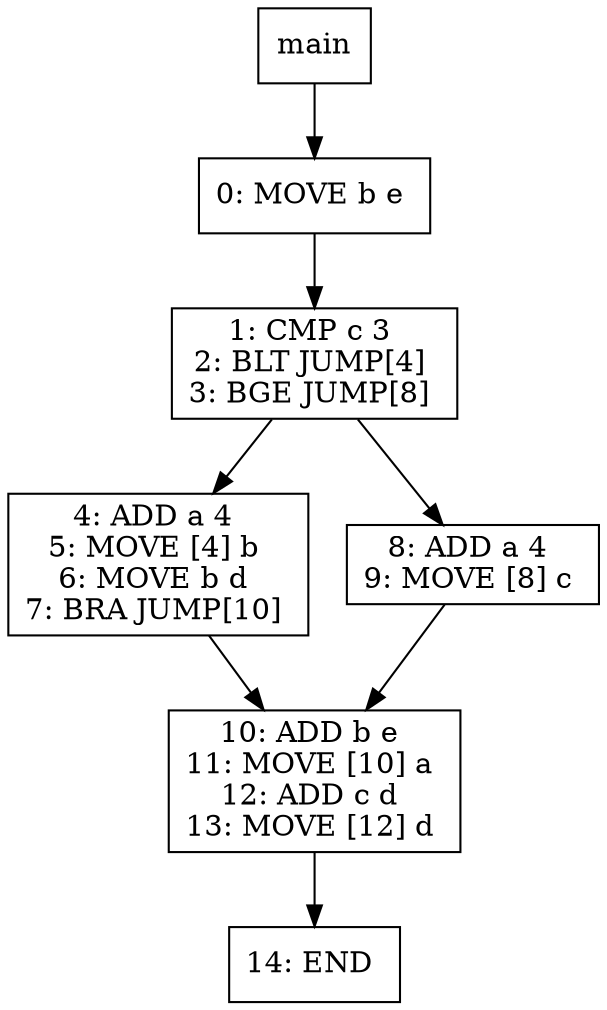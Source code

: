 digraph test028 {
node [shape=box]
508[label="main"]
508 -> 510
510[label="0: MOVE b e 
"]
510 -> 511
511[label="1: CMP c 3 
2: BLT JUMP[4] 
3: BGE JUMP[8] 
"]
511 -> 513
513[label="4: ADD a 4 
5: MOVE [4] b 
6: MOVE b d 
7: BRA JUMP[10] 
"]
513 -> 512
512[label="10: ADD b e 
11: MOVE [10] a 
12: ADD c d 
13: MOVE [12] d 
"]
512 -> 518
518[label="14: END 
"]
511 -> 515
515[label="8: ADD a 4 
9: MOVE [8] c 
"]
515 -> 512
}
